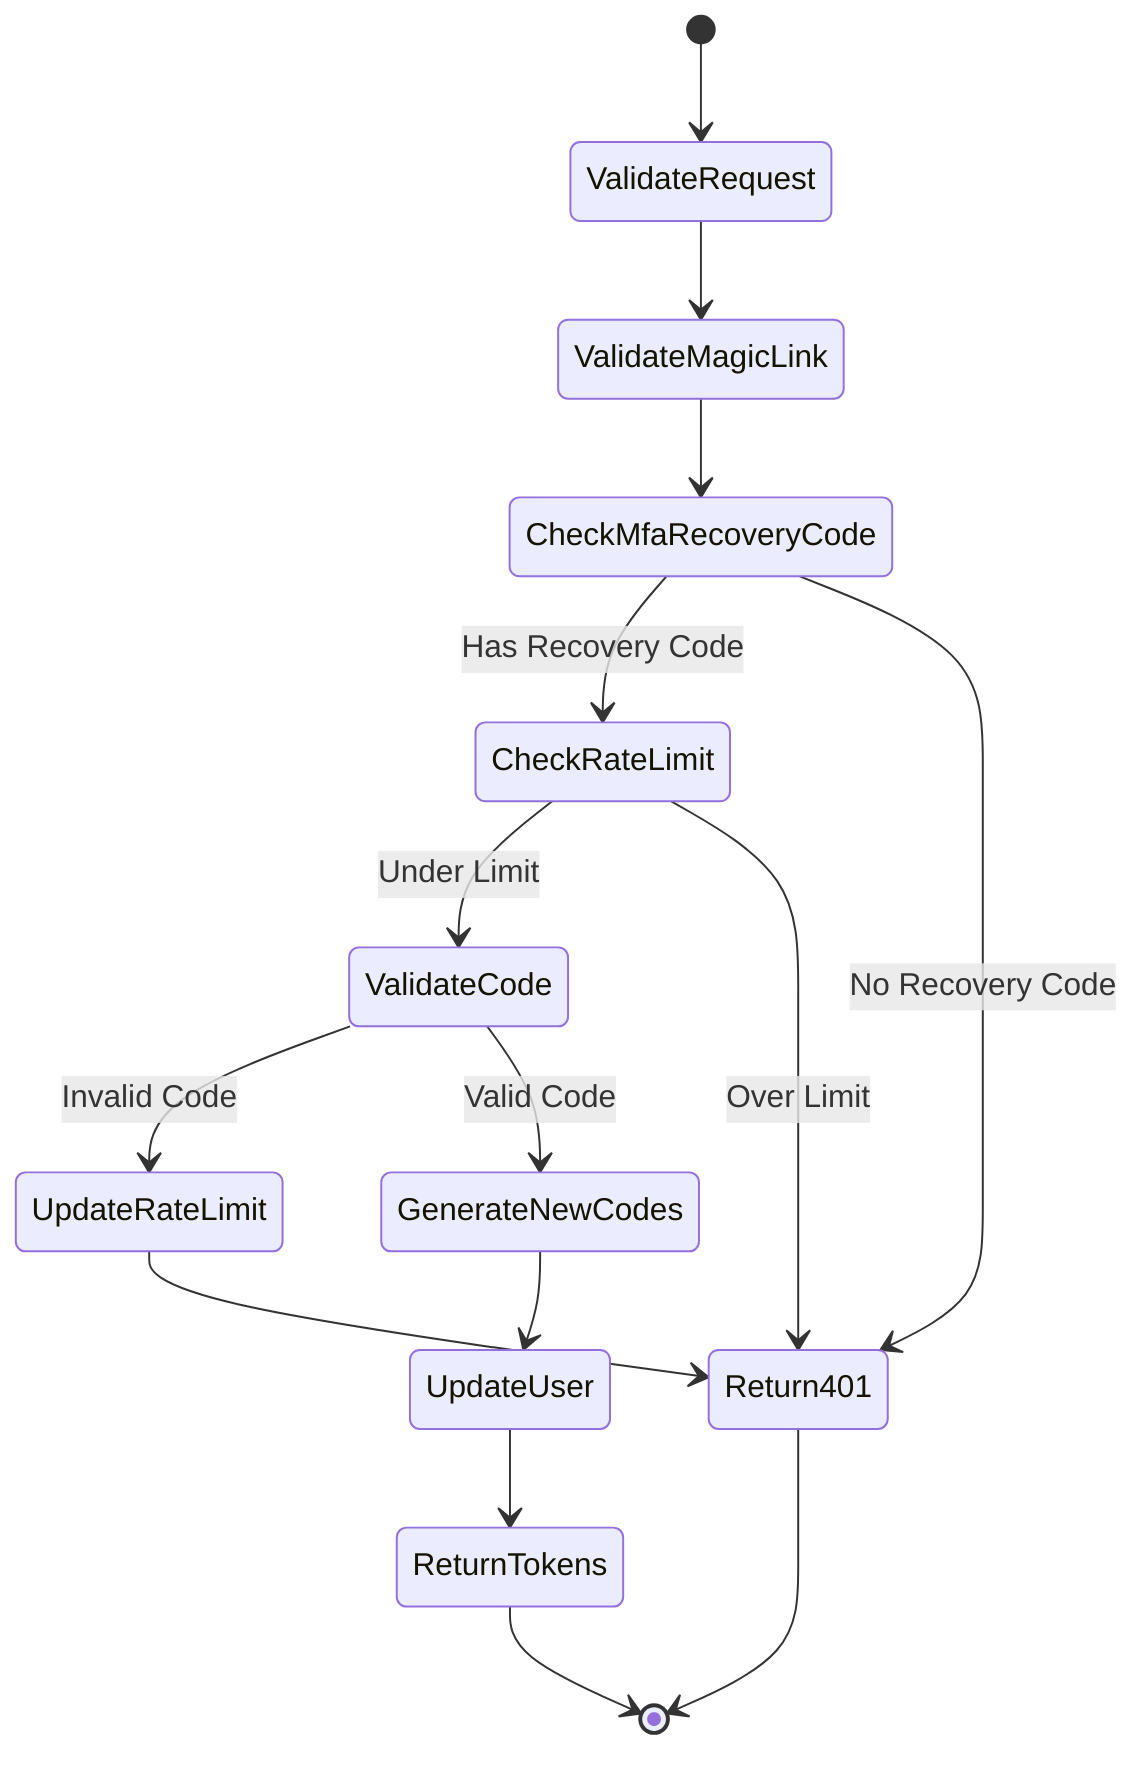 stateDiagram-v2
    [*] --> ValidateRequest
    ValidateRequest --> ValidateMagicLink
    ValidateMagicLink --> CheckMfaRecoveryCode
    CheckMfaRecoveryCode --> CheckRateLimit: Has Recovery Code
    CheckMfaRecoveryCode --> Return401: No Recovery Code
    CheckRateLimit --> ValidateCode: Under Limit
    CheckRateLimit --> Return401: Over Limit
    ValidateCode --> UpdateRateLimit: Invalid Code
    UpdateRateLimit --> Return401
    ValidateCode --> GenerateNewCodes: Valid Code
    GenerateNewCodes --> UpdateUser
    UpdateUser --> ReturnTokens
    ReturnTokens --> [*]
    Return401 --> [*]